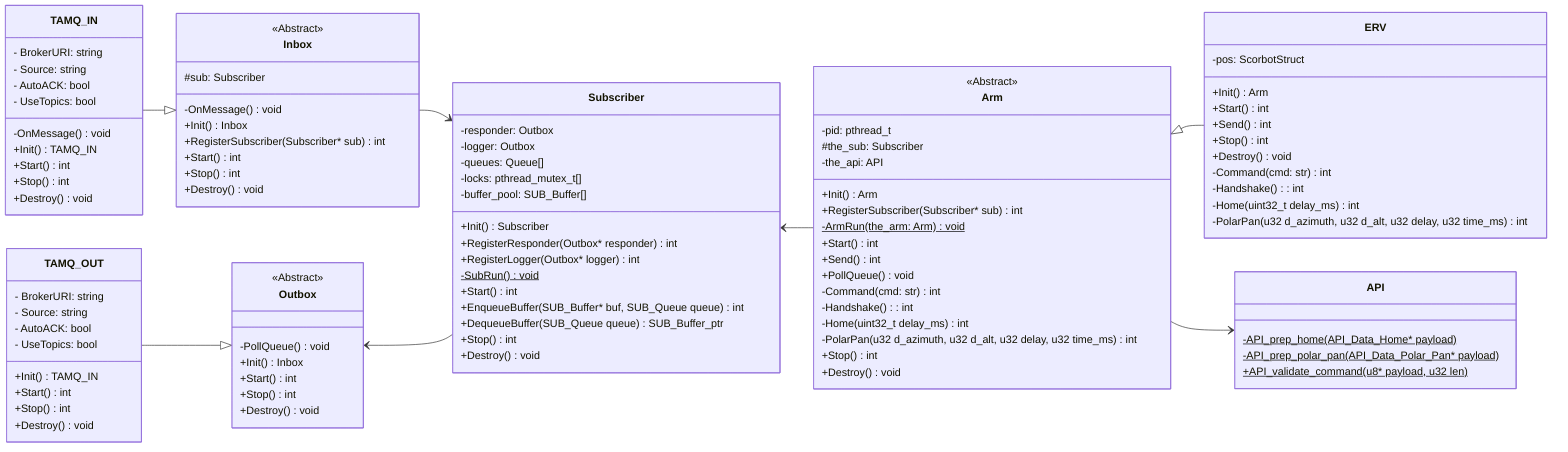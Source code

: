 %% Operator Class Diagram

classDiagram
direction LR
    class Subscriber{
      -responder: Outbox
      -logger: Outbox
      -queues: Queue[]
      -locks: pthread_mutex_t[]
      -buffer_pool: SUB_Buffer[]
      +Init() Subscriber
      +RegisterResponder(Outbox* responder) int
      +RegisterLogger(Outbox* logger) int
      -SubRun()$ void
      +Start() int
      +EnqueueBuffer(SUB_Buffer* buf, SUB_Queue queue) int
      +DequeueBuffer(SUB_Queue queue) SUB_Buffer_ptr
      +Stop() int
      +Destroy() void
    }
    class Inbox{
    <<Abstract>>
      #sub: Subscriber
      -OnMessage() void
      +Init() Inbox
      +RegisterSubscriber(Subscriber* sub) int
      +Start() int
      +Stop() int
      +Destroy() void
    }
    class Outbox{
    <<Abstract>>
      -PollQueue() void
      +Init() Inbox
      +Start() int
      +Stop() int
      +Destroy() void
    }
    class TAMQ_IN{
    - BrokerURI: string
    - Source: string
    - AutoACK: bool
    - UseTopics: bool

      -OnMessage() void
      +Init() TAMQ_IN
      +Start() int
      +Stop() int
      +Destroy() void
    }
    class TAMQ_OUT{
    - BrokerURI: string
    - Source: string
    - AutoACK: bool
    - UseTopics: bool

      +Init() TAMQ_IN
      +Start() int
      +Stop() int
      +Destroy() void
    }
    class API{
        -API_prep_home(API_Data_Home* payload)$
        -API_prep_polar_pan(API_Data_Polar_Pan* payload)$
        +API_validate_command(u8* payload, u32 len)$
    }
    class Arm{
    <<Abstract>>
      -pid: pthread_t
      #the_sub: Subscriber
      -the_api: API
      +Init() Arm
      +RegisterSubscriber(Subscriber* sub) int
      -ArmRun(the_arm: Arm)$ void
      +Start() int
      +Send() int
      +PollQueue() void
      -Command(cmd: str) int
      -Handshake(): int
      -Home(uint32_t delay_ms) int
      -PolarPan(u32 d_azimuth, u32 d_alt, u32 delay, u32 time_ms) int
      +Stop() int
      +Destroy() void
    }
    class ERV{
      -pos: ScorbotStruct
      +Init() Arm
      +Start() int
      +Send() int
      +Stop() int
      +Destroy() void
      -Command(cmd: str) int
      -Handshake(): int
      -Home(uint32_t delay_ms) int
      -PolarPan(u32 d_azimuth, u32 d_alt, u32 delay, u32 time_ms) int
    }

    Arm         <|--    ERV
    Arm         -->     API
    Inbox       -->     Subscriber
    Outbox      <--     Subscriber
    TAMQ_IN     --|>    Inbox
    TAMQ_OUT    --|>    Outbox
    Subscriber  <--     Arm